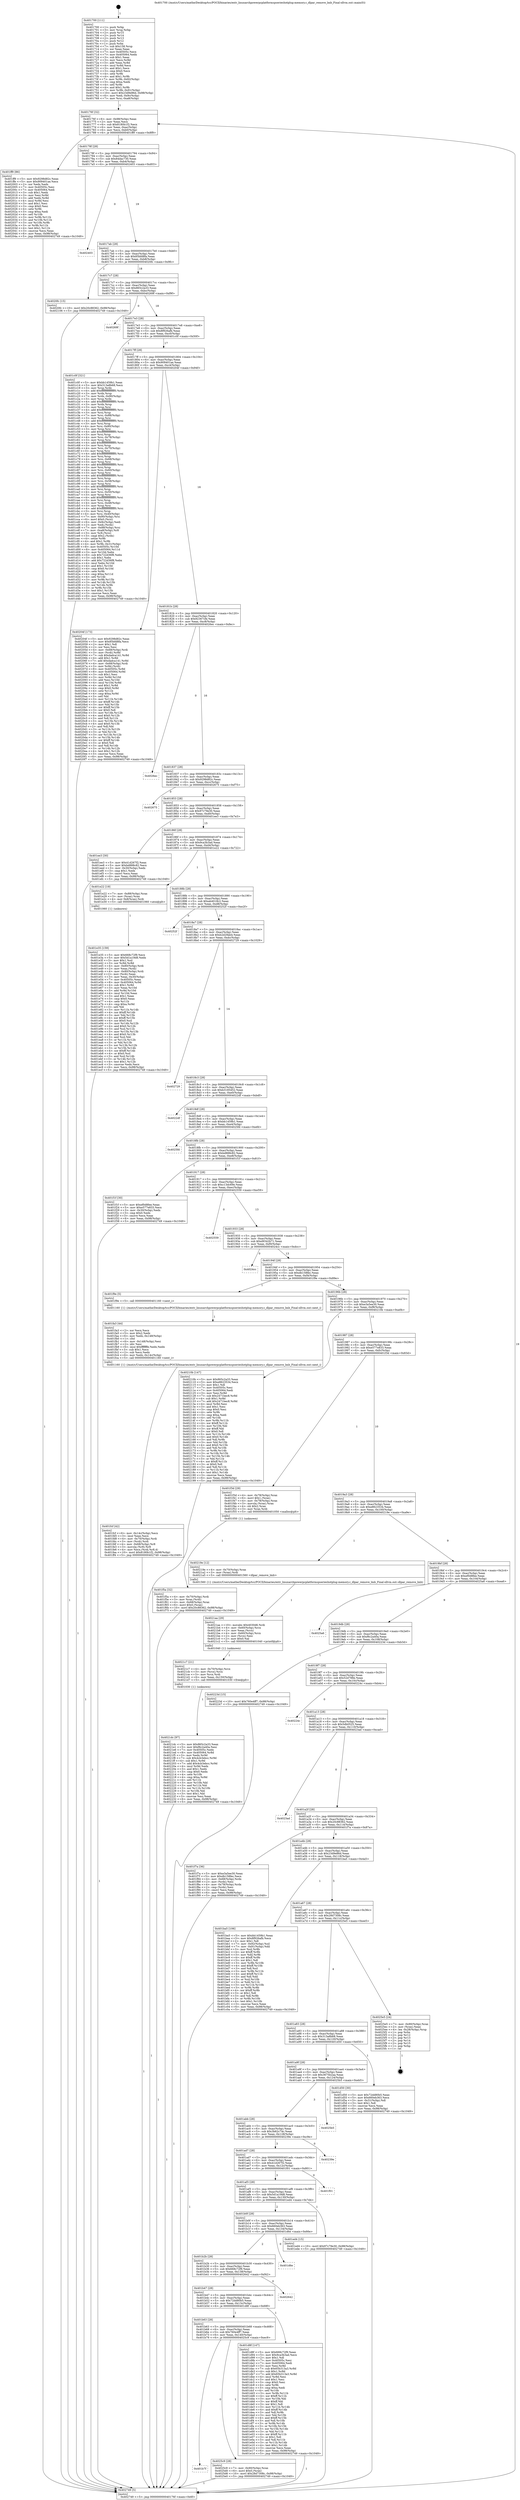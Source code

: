 digraph "0x401700" {
  label = "0x401700 (/mnt/c/Users/mathe/Desktop/tcc/POCII/binaries/extr_linuxarchpowerpcplatformspserieshotplug-memory.c_dlpar_remove_lmb_Final-ollvm.out::main(0))"
  labelloc = "t"
  node[shape=record]

  Entry [label="",width=0.3,height=0.3,shape=circle,fillcolor=black,style=filled]
  "0x40176f" [label="{
     0x40176f [32]\l
     | [instrs]\l
     &nbsp;&nbsp;0x40176f \<+6\>: mov -0x98(%rbp),%eax\l
     &nbsp;&nbsp;0x401775 \<+2\>: mov %eax,%ecx\l
     &nbsp;&nbsp;0x401777 \<+6\>: sub $0x8180b1f2,%ecx\l
     &nbsp;&nbsp;0x40177d \<+6\>: mov %eax,-0xac(%rbp)\l
     &nbsp;&nbsp;0x401783 \<+6\>: mov %ecx,-0xb0(%rbp)\l
     &nbsp;&nbsp;0x401789 \<+6\>: je 0000000000401ff9 \<main+0x8f9\>\l
  }"]
  "0x401ff9" [label="{
     0x401ff9 [86]\l
     | [instrs]\l
     &nbsp;&nbsp;0x401ff9 \<+5\>: mov $0x9298d82c,%eax\l
     &nbsp;&nbsp;0x401ffe \<+5\>: mov $0x909401ae,%ecx\l
     &nbsp;&nbsp;0x402003 \<+2\>: xor %edx,%edx\l
     &nbsp;&nbsp;0x402005 \<+7\>: mov 0x40505c,%esi\l
     &nbsp;&nbsp;0x40200c \<+7\>: mov 0x405064,%edi\l
     &nbsp;&nbsp;0x402013 \<+3\>: sub $0x1,%edx\l
     &nbsp;&nbsp;0x402016 \<+3\>: mov %esi,%r8d\l
     &nbsp;&nbsp;0x402019 \<+3\>: add %edx,%r8d\l
     &nbsp;&nbsp;0x40201c \<+4\>: imul %r8d,%esi\l
     &nbsp;&nbsp;0x402020 \<+3\>: and $0x1,%esi\l
     &nbsp;&nbsp;0x402023 \<+3\>: cmp $0x0,%esi\l
     &nbsp;&nbsp;0x402026 \<+4\>: sete %r9b\l
     &nbsp;&nbsp;0x40202a \<+3\>: cmp $0xa,%edi\l
     &nbsp;&nbsp;0x40202d \<+4\>: setl %r10b\l
     &nbsp;&nbsp;0x402031 \<+3\>: mov %r9b,%r11b\l
     &nbsp;&nbsp;0x402034 \<+3\>: and %r10b,%r11b\l
     &nbsp;&nbsp;0x402037 \<+3\>: xor %r10b,%r9b\l
     &nbsp;&nbsp;0x40203a \<+3\>: or %r9b,%r11b\l
     &nbsp;&nbsp;0x40203d \<+4\>: test $0x1,%r11b\l
     &nbsp;&nbsp;0x402041 \<+3\>: cmovne %ecx,%eax\l
     &nbsp;&nbsp;0x402044 \<+6\>: mov %eax,-0x98(%rbp)\l
     &nbsp;&nbsp;0x40204a \<+5\>: jmp 0000000000402749 \<main+0x1049\>\l
  }"]
  "0x40178f" [label="{
     0x40178f [28]\l
     | [instrs]\l
     &nbsp;&nbsp;0x40178f \<+5\>: jmp 0000000000401794 \<main+0x94\>\l
     &nbsp;&nbsp;0x401794 \<+6\>: mov -0xac(%rbp),%eax\l
     &nbsp;&nbsp;0x40179a \<+5\>: sub $0x84dac730,%eax\l
     &nbsp;&nbsp;0x40179f \<+6\>: mov %eax,-0xb4(%rbp)\l
     &nbsp;&nbsp;0x4017a5 \<+6\>: je 0000000000402403 \<main+0xd03\>\l
  }"]
  Exit [label="",width=0.3,height=0.3,shape=circle,fillcolor=black,style=filled,peripheries=2]
  "0x402403" [label="{
     0x402403\l
  }", style=dashed]
  "0x4017ab" [label="{
     0x4017ab [28]\l
     | [instrs]\l
     &nbsp;&nbsp;0x4017ab \<+5\>: jmp 00000000004017b0 \<main+0xb0\>\l
     &nbsp;&nbsp;0x4017b0 \<+6\>: mov -0xac(%rbp),%eax\l
     &nbsp;&nbsp;0x4017b6 \<+5\>: sub $0x85bfd8fa,%eax\l
     &nbsp;&nbsp;0x4017bb \<+6\>: mov %eax,-0xb8(%rbp)\l
     &nbsp;&nbsp;0x4017c1 \<+6\>: je 00000000004020fc \<main+0x9fc\>\l
  }"]
  "0x401b7f" [label="{
     0x401b7f\l
  }", style=dashed]
  "0x4020fc" [label="{
     0x4020fc [15]\l
     | [instrs]\l
     &nbsp;&nbsp;0x4020fc \<+10\>: movl $0x20c88362,-0x98(%rbp)\l
     &nbsp;&nbsp;0x402106 \<+5\>: jmp 0000000000402749 \<main+0x1049\>\l
  }"]
  "0x4017c7" [label="{
     0x4017c7 [28]\l
     | [instrs]\l
     &nbsp;&nbsp;0x4017c7 \<+5\>: jmp 00000000004017cc \<main+0xcc\>\l
     &nbsp;&nbsp;0x4017cc \<+6\>: mov -0xac(%rbp),%eax\l
     &nbsp;&nbsp;0x4017d2 \<+5\>: sub $0x865c2a33,%eax\l
     &nbsp;&nbsp;0x4017d7 \<+6\>: mov %eax,-0xbc(%rbp)\l
     &nbsp;&nbsp;0x4017dd \<+6\>: je 000000000040269f \<main+0xf9f\>\l
  }"]
  "0x4025c9" [label="{
     0x4025c9 [28]\l
     | [instrs]\l
     &nbsp;&nbsp;0x4025c9 \<+7\>: mov -0x90(%rbp),%rax\l
     &nbsp;&nbsp;0x4025d0 \<+6\>: movl $0x0,(%rax)\l
     &nbsp;&nbsp;0x4025d6 \<+10\>: movl $0x28d7308c,-0x98(%rbp)\l
     &nbsp;&nbsp;0x4025e0 \<+5\>: jmp 0000000000402749 \<main+0x1049\>\l
  }"]
  "0x40269f" [label="{
     0x40269f\l
  }", style=dashed]
  "0x4017e3" [label="{
     0x4017e3 [28]\l
     | [instrs]\l
     &nbsp;&nbsp;0x4017e3 \<+5\>: jmp 00000000004017e8 \<main+0xe8\>\l
     &nbsp;&nbsp;0x4017e8 \<+6\>: mov -0xac(%rbp),%eax\l
     &nbsp;&nbsp;0x4017ee \<+5\>: sub $0x8f926afb,%eax\l
     &nbsp;&nbsp;0x4017f3 \<+6\>: mov %eax,-0xc0(%rbp)\l
     &nbsp;&nbsp;0x4017f9 \<+6\>: je 0000000000401c0f \<main+0x50f\>\l
  }"]
  "0x4021dc" [label="{
     0x4021dc [97]\l
     | [instrs]\l
     &nbsp;&nbsp;0x4021dc \<+5\>: mov $0x865c2a33,%eax\l
     &nbsp;&nbsp;0x4021e1 \<+5\>: mov $0xf6c2a40a,%esi\l
     &nbsp;&nbsp;0x4021e6 \<+7\>: mov 0x40505c,%edx\l
     &nbsp;&nbsp;0x4021ed \<+8\>: mov 0x405064,%r8d\l
     &nbsp;&nbsp;0x4021f5 \<+3\>: mov %edx,%r9d\l
     &nbsp;&nbsp;0x4021f8 \<+7\>: sub $0x4cb3ebcc,%r9d\l
     &nbsp;&nbsp;0x4021ff \<+4\>: sub $0x1,%r9d\l
     &nbsp;&nbsp;0x402203 \<+7\>: add $0x4cb3ebcc,%r9d\l
     &nbsp;&nbsp;0x40220a \<+4\>: imul %r9d,%edx\l
     &nbsp;&nbsp;0x40220e \<+3\>: and $0x1,%edx\l
     &nbsp;&nbsp;0x402211 \<+3\>: cmp $0x0,%edx\l
     &nbsp;&nbsp;0x402214 \<+4\>: sete %r10b\l
     &nbsp;&nbsp;0x402218 \<+4\>: cmp $0xa,%r8d\l
     &nbsp;&nbsp;0x40221c \<+4\>: setl %r11b\l
     &nbsp;&nbsp;0x402220 \<+3\>: mov %r10b,%bl\l
     &nbsp;&nbsp;0x402223 \<+3\>: and %r11b,%bl\l
     &nbsp;&nbsp;0x402226 \<+3\>: xor %r11b,%r10b\l
     &nbsp;&nbsp;0x402229 \<+3\>: or %r10b,%bl\l
     &nbsp;&nbsp;0x40222c \<+3\>: test $0x1,%bl\l
     &nbsp;&nbsp;0x40222f \<+3\>: cmovne %esi,%eax\l
     &nbsp;&nbsp;0x402232 \<+6\>: mov %eax,-0x98(%rbp)\l
     &nbsp;&nbsp;0x402238 \<+5\>: jmp 0000000000402749 \<main+0x1049\>\l
  }"]
  "0x401c0f" [label="{
     0x401c0f [321]\l
     | [instrs]\l
     &nbsp;&nbsp;0x401c0f \<+5\>: mov $0xbb1459b1,%eax\l
     &nbsp;&nbsp;0x401c14 \<+5\>: mov $0x313a8b68,%ecx\l
     &nbsp;&nbsp;0x401c19 \<+3\>: mov %rsp,%rdx\l
     &nbsp;&nbsp;0x401c1c \<+4\>: add $0xfffffffffffffff0,%rdx\l
     &nbsp;&nbsp;0x401c20 \<+3\>: mov %rdx,%rsp\l
     &nbsp;&nbsp;0x401c23 \<+7\>: mov %rdx,-0x90(%rbp)\l
     &nbsp;&nbsp;0x401c2a \<+3\>: mov %rsp,%rdx\l
     &nbsp;&nbsp;0x401c2d \<+4\>: add $0xfffffffffffffff0,%rdx\l
     &nbsp;&nbsp;0x401c31 \<+3\>: mov %rdx,%rsp\l
     &nbsp;&nbsp;0x401c34 \<+3\>: mov %rsp,%rsi\l
     &nbsp;&nbsp;0x401c37 \<+4\>: add $0xfffffffffffffff0,%rsi\l
     &nbsp;&nbsp;0x401c3b \<+3\>: mov %rsi,%rsp\l
     &nbsp;&nbsp;0x401c3e \<+7\>: mov %rsi,-0x88(%rbp)\l
     &nbsp;&nbsp;0x401c45 \<+3\>: mov %rsp,%rsi\l
     &nbsp;&nbsp;0x401c48 \<+4\>: add $0xfffffffffffffff0,%rsi\l
     &nbsp;&nbsp;0x401c4c \<+3\>: mov %rsi,%rsp\l
     &nbsp;&nbsp;0x401c4f \<+4\>: mov %rsi,-0x80(%rbp)\l
     &nbsp;&nbsp;0x401c53 \<+3\>: mov %rsp,%rsi\l
     &nbsp;&nbsp;0x401c56 \<+4\>: add $0xfffffffffffffff0,%rsi\l
     &nbsp;&nbsp;0x401c5a \<+3\>: mov %rsi,%rsp\l
     &nbsp;&nbsp;0x401c5d \<+4\>: mov %rsi,-0x78(%rbp)\l
     &nbsp;&nbsp;0x401c61 \<+3\>: mov %rsp,%rsi\l
     &nbsp;&nbsp;0x401c64 \<+4\>: add $0xfffffffffffffff0,%rsi\l
     &nbsp;&nbsp;0x401c68 \<+3\>: mov %rsi,%rsp\l
     &nbsp;&nbsp;0x401c6b \<+4\>: mov %rsi,-0x70(%rbp)\l
     &nbsp;&nbsp;0x401c6f \<+3\>: mov %rsp,%rsi\l
     &nbsp;&nbsp;0x401c72 \<+4\>: add $0xfffffffffffffff0,%rsi\l
     &nbsp;&nbsp;0x401c76 \<+3\>: mov %rsi,%rsp\l
     &nbsp;&nbsp;0x401c79 \<+4\>: mov %rsi,-0x68(%rbp)\l
     &nbsp;&nbsp;0x401c7d \<+3\>: mov %rsp,%rsi\l
     &nbsp;&nbsp;0x401c80 \<+4\>: add $0xfffffffffffffff0,%rsi\l
     &nbsp;&nbsp;0x401c84 \<+3\>: mov %rsi,%rsp\l
     &nbsp;&nbsp;0x401c87 \<+4\>: mov %rsi,-0x60(%rbp)\l
     &nbsp;&nbsp;0x401c8b \<+3\>: mov %rsp,%rsi\l
     &nbsp;&nbsp;0x401c8e \<+4\>: add $0xfffffffffffffff0,%rsi\l
     &nbsp;&nbsp;0x401c92 \<+3\>: mov %rsi,%rsp\l
     &nbsp;&nbsp;0x401c95 \<+4\>: mov %rsi,-0x58(%rbp)\l
     &nbsp;&nbsp;0x401c99 \<+3\>: mov %rsp,%rsi\l
     &nbsp;&nbsp;0x401c9c \<+4\>: add $0xfffffffffffffff0,%rsi\l
     &nbsp;&nbsp;0x401ca0 \<+3\>: mov %rsi,%rsp\l
     &nbsp;&nbsp;0x401ca3 \<+4\>: mov %rsi,-0x50(%rbp)\l
     &nbsp;&nbsp;0x401ca7 \<+3\>: mov %rsp,%rsi\l
     &nbsp;&nbsp;0x401caa \<+4\>: add $0xfffffffffffffff0,%rsi\l
     &nbsp;&nbsp;0x401cae \<+3\>: mov %rsi,%rsp\l
     &nbsp;&nbsp;0x401cb1 \<+4\>: mov %rsi,-0x48(%rbp)\l
     &nbsp;&nbsp;0x401cb5 \<+3\>: mov %rsp,%rsi\l
     &nbsp;&nbsp;0x401cb8 \<+4\>: add $0xfffffffffffffff0,%rsi\l
     &nbsp;&nbsp;0x401cbc \<+3\>: mov %rsi,%rsp\l
     &nbsp;&nbsp;0x401cbf \<+4\>: mov %rsi,-0x40(%rbp)\l
     &nbsp;&nbsp;0x401cc3 \<+7\>: mov -0x90(%rbp),%rsi\l
     &nbsp;&nbsp;0x401cca \<+6\>: movl $0x0,(%rsi)\l
     &nbsp;&nbsp;0x401cd0 \<+6\>: mov -0x9c(%rbp),%edi\l
     &nbsp;&nbsp;0x401cd6 \<+2\>: mov %edi,(%rdx)\l
     &nbsp;&nbsp;0x401cd8 \<+7\>: mov -0x88(%rbp),%rsi\l
     &nbsp;&nbsp;0x401cdf \<+7\>: mov -0xa8(%rbp),%r8\l
     &nbsp;&nbsp;0x401ce6 \<+3\>: mov %r8,(%rsi)\l
     &nbsp;&nbsp;0x401ce9 \<+3\>: cmpl $0x2,(%rdx)\l
     &nbsp;&nbsp;0x401cec \<+4\>: setne %r9b\l
     &nbsp;&nbsp;0x401cf0 \<+4\>: and $0x1,%r9b\l
     &nbsp;&nbsp;0x401cf4 \<+4\>: mov %r9b,-0x31(%rbp)\l
     &nbsp;&nbsp;0x401cf8 \<+8\>: mov 0x40505c,%r10d\l
     &nbsp;&nbsp;0x401d00 \<+8\>: mov 0x405064,%r11d\l
     &nbsp;&nbsp;0x401d08 \<+3\>: mov %r10d,%ebx\l
     &nbsp;&nbsp;0x401d0b \<+6\>: sub $0x722d36f8,%ebx\l
     &nbsp;&nbsp;0x401d11 \<+3\>: sub $0x1,%ebx\l
     &nbsp;&nbsp;0x401d14 \<+6\>: add $0x722d36f8,%ebx\l
     &nbsp;&nbsp;0x401d1a \<+4\>: imul %ebx,%r10d\l
     &nbsp;&nbsp;0x401d1e \<+4\>: and $0x1,%r10d\l
     &nbsp;&nbsp;0x401d22 \<+4\>: cmp $0x0,%r10d\l
     &nbsp;&nbsp;0x401d26 \<+4\>: sete %r9b\l
     &nbsp;&nbsp;0x401d2a \<+4\>: cmp $0xa,%r11d\l
     &nbsp;&nbsp;0x401d2e \<+4\>: setl %r14b\l
     &nbsp;&nbsp;0x401d32 \<+3\>: mov %r9b,%r15b\l
     &nbsp;&nbsp;0x401d35 \<+3\>: and %r14b,%r15b\l
     &nbsp;&nbsp;0x401d38 \<+3\>: xor %r14b,%r9b\l
     &nbsp;&nbsp;0x401d3b \<+3\>: or %r9b,%r15b\l
     &nbsp;&nbsp;0x401d3e \<+4\>: test $0x1,%r15b\l
     &nbsp;&nbsp;0x401d42 \<+3\>: cmovne %ecx,%eax\l
     &nbsp;&nbsp;0x401d45 \<+6\>: mov %eax,-0x98(%rbp)\l
     &nbsp;&nbsp;0x401d4b \<+5\>: jmp 0000000000402749 \<main+0x1049\>\l
  }"]
  "0x4017ff" [label="{
     0x4017ff [28]\l
     | [instrs]\l
     &nbsp;&nbsp;0x4017ff \<+5\>: jmp 0000000000401804 \<main+0x104\>\l
     &nbsp;&nbsp;0x401804 \<+6\>: mov -0xac(%rbp),%eax\l
     &nbsp;&nbsp;0x40180a \<+5\>: sub $0x909401ae,%eax\l
     &nbsp;&nbsp;0x40180f \<+6\>: mov %eax,-0xc4(%rbp)\l
     &nbsp;&nbsp;0x401815 \<+6\>: je 000000000040204f \<main+0x94f\>\l
  }"]
  "0x4021c7" [label="{
     0x4021c7 [21]\l
     | [instrs]\l
     &nbsp;&nbsp;0x4021c7 \<+4\>: mov -0x70(%rbp),%rcx\l
     &nbsp;&nbsp;0x4021cb \<+3\>: mov (%rcx),%rcx\l
     &nbsp;&nbsp;0x4021ce \<+3\>: mov %rcx,%rdi\l
     &nbsp;&nbsp;0x4021d1 \<+6\>: mov %eax,-0x150(%rbp)\l
     &nbsp;&nbsp;0x4021d7 \<+5\>: call 0000000000401030 \<free@plt\>\l
     | [calls]\l
     &nbsp;&nbsp;0x401030 \{1\} (unknown)\l
  }"]
  "0x40204f" [label="{
     0x40204f [173]\l
     | [instrs]\l
     &nbsp;&nbsp;0x40204f \<+5\>: mov $0x9298d82c,%eax\l
     &nbsp;&nbsp;0x402054 \<+5\>: mov $0x85bfd8fa,%ecx\l
     &nbsp;&nbsp;0x402059 \<+2\>: mov $0x1,%dl\l
     &nbsp;&nbsp;0x40205b \<+2\>: xor %esi,%esi\l
     &nbsp;&nbsp;0x40205d \<+4\>: mov -0x68(%rbp),%rdi\l
     &nbsp;&nbsp;0x402061 \<+3\>: mov (%rdi),%r8d\l
     &nbsp;&nbsp;0x402064 \<+7\>: sub $0xdadca141,%r8d\l
     &nbsp;&nbsp;0x40206b \<+4\>: add $0x1,%r8d\l
     &nbsp;&nbsp;0x40206f \<+7\>: add $0xdadca141,%r8d\l
     &nbsp;&nbsp;0x402076 \<+4\>: mov -0x68(%rbp),%rdi\l
     &nbsp;&nbsp;0x40207a \<+3\>: mov %r8d,(%rdi)\l
     &nbsp;&nbsp;0x40207d \<+8\>: mov 0x40505c,%r8d\l
     &nbsp;&nbsp;0x402085 \<+8\>: mov 0x405064,%r9d\l
     &nbsp;&nbsp;0x40208d \<+3\>: sub $0x1,%esi\l
     &nbsp;&nbsp;0x402090 \<+3\>: mov %r8d,%r10d\l
     &nbsp;&nbsp;0x402093 \<+3\>: add %esi,%r10d\l
     &nbsp;&nbsp;0x402096 \<+4\>: imul %r10d,%r8d\l
     &nbsp;&nbsp;0x40209a \<+4\>: and $0x1,%r8d\l
     &nbsp;&nbsp;0x40209e \<+4\>: cmp $0x0,%r8d\l
     &nbsp;&nbsp;0x4020a2 \<+4\>: sete %r11b\l
     &nbsp;&nbsp;0x4020a6 \<+4\>: cmp $0xa,%r9d\l
     &nbsp;&nbsp;0x4020aa \<+3\>: setl %bl\l
     &nbsp;&nbsp;0x4020ad \<+3\>: mov %r11b,%r14b\l
     &nbsp;&nbsp;0x4020b0 \<+4\>: xor $0xff,%r14b\l
     &nbsp;&nbsp;0x4020b4 \<+3\>: mov %bl,%r15b\l
     &nbsp;&nbsp;0x4020b7 \<+4\>: xor $0xff,%r15b\l
     &nbsp;&nbsp;0x4020bb \<+3\>: xor $0x0,%dl\l
     &nbsp;&nbsp;0x4020be \<+3\>: mov %r14b,%r12b\l
     &nbsp;&nbsp;0x4020c1 \<+4\>: and $0x0,%r12b\l
     &nbsp;&nbsp;0x4020c5 \<+3\>: and %dl,%r11b\l
     &nbsp;&nbsp;0x4020c8 \<+3\>: mov %r15b,%r13b\l
     &nbsp;&nbsp;0x4020cb \<+4\>: and $0x0,%r13b\l
     &nbsp;&nbsp;0x4020cf \<+2\>: and %dl,%bl\l
     &nbsp;&nbsp;0x4020d1 \<+3\>: or %r11b,%r12b\l
     &nbsp;&nbsp;0x4020d4 \<+3\>: or %bl,%r13b\l
     &nbsp;&nbsp;0x4020d7 \<+3\>: xor %r13b,%r12b\l
     &nbsp;&nbsp;0x4020da \<+3\>: or %r15b,%r14b\l
     &nbsp;&nbsp;0x4020dd \<+4\>: xor $0xff,%r14b\l
     &nbsp;&nbsp;0x4020e1 \<+3\>: or $0x0,%dl\l
     &nbsp;&nbsp;0x4020e4 \<+3\>: and %dl,%r14b\l
     &nbsp;&nbsp;0x4020e7 \<+3\>: or %r14b,%r12b\l
     &nbsp;&nbsp;0x4020ea \<+4\>: test $0x1,%r12b\l
     &nbsp;&nbsp;0x4020ee \<+3\>: cmovne %ecx,%eax\l
     &nbsp;&nbsp;0x4020f1 \<+6\>: mov %eax,-0x98(%rbp)\l
     &nbsp;&nbsp;0x4020f7 \<+5\>: jmp 0000000000402749 \<main+0x1049\>\l
  }"]
  "0x40181b" [label="{
     0x40181b [28]\l
     | [instrs]\l
     &nbsp;&nbsp;0x40181b \<+5\>: jmp 0000000000401820 \<main+0x120\>\l
     &nbsp;&nbsp;0x401820 \<+6\>: mov -0xac(%rbp),%eax\l
     &nbsp;&nbsp;0x401826 \<+5\>: sub $0x92367cfe,%eax\l
     &nbsp;&nbsp;0x40182b \<+6\>: mov %eax,-0xc8(%rbp)\l
     &nbsp;&nbsp;0x401831 \<+6\>: je 00000000004026ec \<main+0xfec\>\l
  }"]
  "0x4021aa" [label="{
     0x4021aa [29]\l
     | [instrs]\l
     &nbsp;&nbsp;0x4021aa \<+10\>: movabs $0x4030d6,%rdi\l
     &nbsp;&nbsp;0x4021b4 \<+4\>: mov -0x60(%rbp),%rcx\l
     &nbsp;&nbsp;0x4021b8 \<+2\>: mov %eax,(%rcx)\l
     &nbsp;&nbsp;0x4021ba \<+4\>: mov -0x60(%rbp),%rcx\l
     &nbsp;&nbsp;0x4021be \<+2\>: mov (%rcx),%esi\l
     &nbsp;&nbsp;0x4021c0 \<+2\>: mov $0x0,%al\l
     &nbsp;&nbsp;0x4021c2 \<+5\>: call 0000000000401040 \<printf@plt\>\l
     | [calls]\l
     &nbsp;&nbsp;0x401040 \{1\} (unknown)\l
  }"]
  "0x4026ec" [label="{
     0x4026ec\l
  }", style=dashed]
  "0x401837" [label="{
     0x401837 [28]\l
     | [instrs]\l
     &nbsp;&nbsp;0x401837 \<+5\>: jmp 000000000040183c \<main+0x13c\>\l
     &nbsp;&nbsp;0x40183c \<+6\>: mov -0xac(%rbp),%eax\l
     &nbsp;&nbsp;0x401842 \<+5\>: sub $0x9298d82c,%eax\l
     &nbsp;&nbsp;0x401847 \<+6\>: mov %eax,-0xcc(%rbp)\l
     &nbsp;&nbsp;0x40184d \<+6\>: je 0000000000402675 \<main+0xf75\>\l
  }"]
  "0x401fcf" [label="{
     0x401fcf [42]\l
     | [instrs]\l
     &nbsp;&nbsp;0x401fcf \<+6\>: mov -0x14c(%rbp),%ecx\l
     &nbsp;&nbsp;0x401fd5 \<+3\>: imul %eax,%ecx\l
     &nbsp;&nbsp;0x401fd8 \<+4\>: mov -0x70(%rbp),%rdi\l
     &nbsp;&nbsp;0x401fdc \<+3\>: mov (%rdi),%rdi\l
     &nbsp;&nbsp;0x401fdf \<+4\>: mov -0x68(%rbp),%r8\l
     &nbsp;&nbsp;0x401fe3 \<+3\>: movslq (%r8),%r8\l
     &nbsp;&nbsp;0x401fe6 \<+4\>: mov %ecx,(%rdi,%r8,4)\l
     &nbsp;&nbsp;0x401fea \<+10\>: movl $0x8180b1f2,-0x98(%rbp)\l
     &nbsp;&nbsp;0x401ff4 \<+5\>: jmp 0000000000402749 \<main+0x1049\>\l
  }"]
  "0x402675" [label="{
     0x402675\l
  }", style=dashed]
  "0x401853" [label="{
     0x401853 [28]\l
     | [instrs]\l
     &nbsp;&nbsp;0x401853 \<+5\>: jmp 0000000000401858 \<main+0x158\>\l
     &nbsp;&nbsp;0x401858 \<+6\>: mov -0xac(%rbp),%eax\l
     &nbsp;&nbsp;0x40185e \<+5\>: sub $0x97c79e30,%eax\l
     &nbsp;&nbsp;0x401863 \<+6\>: mov %eax,-0xd0(%rbp)\l
     &nbsp;&nbsp;0x401869 \<+6\>: je 0000000000401ee3 \<main+0x7e3\>\l
  }"]
  "0x401fa3" [label="{
     0x401fa3 [44]\l
     | [instrs]\l
     &nbsp;&nbsp;0x401fa3 \<+2\>: xor %ecx,%ecx\l
     &nbsp;&nbsp;0x401fa5 \<+5\>: mov $0x2,%edx\l
     &nbsp;&nbsp;0x401faa \<+6\>: mov %edx,-0x148(%rbp)\l
     &nbsp;&nbsp;0x401fb0 \<+1\>: cltd\l
     &nbsp;&nbsp;0x401fb1 \<+6\>: mov -0x148(%rbp),%esi\l
     &nbsp;&nbsp;0x401fb7 \<+2\>: idiv %esi\l
     &nbsp;&nbsp;0x401fb9 \<+6\>: imul $0xfffffffe,%edx,%edx\l
     &nbsp;&nbsp;0x401fbf \<+3\>: sub $0x1,%ecx\l
     &nbsp;&nbsp;0x401fc2 \<+2\>: sub %ecx,%edx\l
     &nbsp;&nbsp;0x401fc4 \<+6\>: mov %edx,-0x14c(%rbp)\l
     &nbsp;&nbsp;0x401fca \<+5\>: call 0000000000401160 \<next_i\>\l
     | [calls]\l
     &nbsp;&nbsp;0x401160 \{1\} (/mnt/c/Users/mathe/Desktop/tcc/POCII/binaries/extr_linuxarchpowerpcplatformspserieshotplug-memory.c_dlpar_remove_lmb_Final-ollvm.out::next_i)\l
  }"]
  "0x401ee3" [label="{
     0x401ee3 [30]\l
     | [instrs]\l
     &nbsp;&nbsp;0x401ee3 \<+5\>: mov $0x41d267f2,%eax\l
     &nbsp;&nbsp;0x401ee8 \<+5\>: mov $0xbd888c82,%ecx\l
     &nbsp;&nbsp;0x401eed \<+3\>: mov -0x30(%rbp),%edx\l
     &nbsp;&nbsp;0x401ef0 \<+3\>: cmp $0x1,%edx\l
     &nbsp;&nbsp;0x401ef3 \<+3\>: cmovl %ecx,%eax\l
     &nbsp;&nbsp;0x401ef6 \<+6\>: mov %eax,-0x98(%rbp)\l
     &nbsp;&nbsp;0x401efc \<+5\>: jmp 0000000000402749 \<main+0x1049\>\l
  }"]
  "0x40186f" [label="{
     0x40186f [28]\l
     | [instrs]\l
     &nbsp;&nbsp;0x40186f \<+5\>: jmp 0000000000401874 \<main+0x174\>\l
     &nbsp;&nbsp;0x401874 \<+6\>: mov -0xac(%rbp),%eax\l
     &nbsp;&nbsp;0x40187a \<+5\>: sub $0x9ca3b3ad,%eax\l
     &nbsp;&nbsp;0x40187f \<+6\>: mov %eax,-0xd4(%rbp)\l
     &nbsp;&nbsp;0x401885 \<+6\>: je 0000000000401e22 \<main+0x722\>\l
  }"]
  "0x401f5a" [label="{
     0x401f5a [32]\l
     | [instrs]\l
     &nbsp;&nbsp;0x401f5a \<+4\>: mov -0x70(%rbp),%rdi\l
     &nbsp;&nbsp;0x401f5e \<+3\>: mov %rax,(%rdi)\l
     &nbsp;&nbsp;0x401f61 \<+4\>: mov -0x68(%rbp),%rax\l
     &nbsp;&nbsp;0x401f65 \<+6\>: movl $0x0,(%rax)\l
     &nbsp;&nbsp;0x401f6b \<+10\>: movl $0x20c88362,-0x98(%rbp)\l
     &nbsp;&nbsp;0x401f75 \<+5\>: jmp 0000000000402749 \<main+0x1049\>\l
  }"]
  "0x401e22" [label="{
     0x401e22 [19]\l
     | [instrs]\l
     &nbsp;&nbsp;0x401e22 \<+7\>: mov -0x88(%rbp),%rax\l
     &nbsp;&nbsp;0x401e29 \<+3\>: mov (%rax),%rax\l
     &nbsp;&nbsp;0x401e2c \<+4\>: mov 0x8(%rax),%rdi\l
     &nbsp;&nbsp;0x401e30 \<+5\>: call 0000000000401060 \<atoi@plt\>\l
     | [calls]\l
     &nbsp;&nbsp;0x401060 \{1\} (unknown)\l
  }"]
  "0x40188b" [label="{
     0x40188b [28]\l
     | [instrs]\l
     &nbsp;&nbsp;0x40188b \<+5\>: jmp 0000000000401890 \<main+0x190\>\l
     &nbsp;&nbsp;0x401890 \<+6\>: mov -0xac(%rbp),%eax\l
     &nbsp;&nbsp;0x401896 \<+5\>: sub $0xab4018c2,%eax\l
     &nbsp;&nbsp;0x40189b \<+6\>: mov %eax,-0xd8(%rbp)\l
     &nbsp;&nbsp;0x4018a1 \<+6\>: je 000000000040252f \<main+0xe2f\>\l
  }"]
  "0x401e35" [label="{
     0x401e35 [159]\l
     | [instrs]\l
     &nbsp;&nbsp;0x401e35 \<+5\>: mov $0x668c72f9,%ecx\l
     &nbsp;&nbsp;0x401e3a \<+5\>: mov $0x5d1a19d8,%edx\l
     &nbsp;&nbsp;0x401e3f \<+3\>: mov $0x1,%sil\l
     &nbsp;&nbsp;0x401e42 \<+3\>: xor %r8d,%r8d\l
     &nbsp;&nbsp;0x401e45 \<+4\>: mov -0x80(%rbp),%rdi\l
     &nbsp;&nbsp;0x401e49 \<+2\>: mov %eax,(%rdi)\l
     &nbsp;&nbsp;0x401e4b \<+4\>: mov -0x80(%rbp),%rdi\l
     &nbsp;&nbsp;0x401e4f \<+2\>: mov (%rdi),%eax\l
     &nbsp;&nbsp;0x401e51 \<+3\>: mov %eax,-0x30(%rbp)\l
     &nbsp;&nbsp;0x401e54 \<+7\>: mov 0x40505c,%eax\l
     &nbsp;&nbsp;0x401e5b \<+8\>: mov 0x405064,%r9d\l
     &nbsp;&nbsp;0x401e63 \<+4\>: sub $0x1,%r8d\l
     &nbsp;&nbsp;0x401e67 \<+3\>: mov %eax,%r10d\l
     &nbsp;&nbsp;0x401e6a \<+3\>: add %r8d,%r10d\l
     &nbsp;&nbsp;0x401e6d \<+4\>: imul %r10d,%eax\l
     &nbsp;&nbsp;0x401e71 \<+3\>: and $0x1,%eax\l
     &nbsp;&nbsp;0x401e74 \<+3\>: cmp $0x0,%eax\l
     &nbsp;&nbsp;0x401e77 \<+4\>: sete %r11b\l
     &nbsp;&nbsp;0x401e7b \<+4\>: cmp $0xa,%r9d\l
     &nbsp;&nbsp;0x401e7f \<+3\>: setl %bl\l
     &nbsp;&nbsp;0x401e82 \<+3\>: mov %r11b,%r14b\l
     &nbsp;&nbsp;0x401e85 \<+4\>: xor $0xff,%r14b\l
     &nbsp;&nbsp;0x401e89 \<+3\>: mov %bl,%r15b\l
     &nbsp;&nbsp;0x401e8c \<+4\>: xor $0xff,%r15b\l
     &nbsp;&nbsp;0x401e90 \<+4\>: xor $0x0,%sil\l
     &nbsp;&nbsp;0x401e94 \<+3\>: mov %r14b,%r12b\l
     &nbsp;&nbsp;0x401e97 \<+4\>: and $0x0,%r12b\l
     &nbsp;&nbsp;0x401e9b \<+3\>: and %sil,%r11b\l
     &nbsp;&nbsp;0x401e9e \<+3\>: mov %r15b,%r13b\l
     &nbsp;&nbsp;0x401ea1 \<+4\>: and $0x0,%r13b\l
     &nbsp;&nbsp;0x401ea5 \<+3\>: and %sil,%bl\l
     &nbsp;&nbsp;0x401ea8 \<+3\>: or %r11b,%r12b\l
     &nbsp;&nbsp;0x401eab \<+3\>: or %bl,%r13b\l
     &nbsp;&nbsp;0x401eae \<+3\>: xor %r13b,%r12b\l
     &nbsp;&nbsp;0x401eb1 \<+3\>: or %r15b,%r14b\l
     &nbsp;&nbsp;0x401eb4 \<+4\>: xor $0xff,%r14b\l
     &nbsp;&nbsp;0x401eb8 \<+4\>: or $0x0,%sil\l
     &nbsp;&nbsp;0x401ebc \<+3\>: and %sil,%r14b\l
     &nbsp;&nbsp;0x401ebf \<+3\>: or %r14b,%r12b\l
     &nbsp;&nbsp;0x401ec2 \<+4\>: test $0x1,%r12b\l
     &nbsp;&nbsp;0x401ec6 \<+3\>: cmovne %edx,%ecx\l
     &nbsp;&nbsp;0x401ec9 \<+6\>: mov %ecx,-0x98(%rbp)\l
     &nbsp;&nbsp;0x401ecf \<+5\>: jmp 0000000000402749 \<main+0x1049\>\l
  }"]
  "0x40252f" [label="{
     0x40252f\l
  }", style=dashed]
  "0x4018a7" [label="{
     0x4018a7 [28]\l
     | [instrs]\l
     &nbsp;&nbsp;0x4018a7 \<+5\>: jmp 00000000004018ac \<main+0x1ac\>\l
     &nbsp;&nbsp;0x4018ac \<+6\>: mov -0xac(%rbp),%eax\l
     &nbsp;&nbsp;0x4018b2 \<+5\>: sub $0xb2d29ab4,%eax\l
     &nbsp;&nbsp;0x4018b7 \<+6\>: mov %eax,-0xdc(%rbp)\l
     &nbsp;&nbsp;0x4018bd \<+6\>: je 0000000000402729 \<main+0x1029\>\l
  }"]
  "0x401b63" [label="{
     0x401b63 [28]\l
     | [instrs]\l
     &nbsp;&nbsp;0x401b63 \<+5\>: jmp 0000000000401b68 \<main+0x468\>\l
     &nbsp;&nbsp;0x401b68 \<+6\>: mov -0xac(%rbp),%eax\l
     &nbsp;&nbsp;0x401b6e \<+5\>: sub $0x760e4ff7,%eax\l
     &nbsp;&nbsp;0x401b73 \<+6\>: mov %eax,-0x140(%rbp)\l
     &nbsp;&nbsp;0x401b79 \<+6\>: je 00000000004025c9 \<main+0xec9\>\l
  }"]
  "0x402729" [label="{
     0x402729\l
  }", style=dashed]
  "0x4018c3" [label="{
     0x4018c3 [28]\l
     | [instrs]\l
     &nbsp;&nbsp;0x4018c3 \<+5\>: jmp 00000000004018c8 \<main+0x1c8\>\l
     &nbsp;&nbsp;0x4018c8 \<+6\>: mov -0xac(%rbp),%eax\l
     &nbsp;&nbsp;0x4018ce \<+5\>: sub $0xb3185452,%eax\l
     &nbsp;&nbsp;0x4018d3 \<+6\>: mov %eax,-0xe0(%rbp)\l
     &nbsp;&nbsp;0x4018d9 \<+6\>: je 00000000004022df \<main+0xbdf\>\l
  }"]
  "0x401d8f" [label="{
     0x401d8f [147]\l
     | [instrs]\l
     &nbsp;&nbsp;0x401d8f \<+5\>: mov $0x668c72f9,%eax\l
     &nbsp;&nbsp;0x401d94 \<+5\>: mov $0x9ca3b3ad,%ecx\l
     &nbsp;&nbsp;0x401d99 \<+2\>: mov $0x1,%dl\l
     &nbsp;&nbsp;0x401d9b \<+7\>: mov 0x40505c,%esi\l
     &nbsp;&nbsp;0x401da2 \<+7\>: mov 0x405064,%edi\l
     &nbsp;&nbsp;0x401da9 \<+3\>: mov %esi,%r8d\l
     &nbsp;&nbsp;0x401dac \<+7\>: sub $0x65b313a3,%r8d\l
     &nbsp;&nbsp;0x401db3 \<+4\>: sub $0x1,%r8d\l
     &nbsp;&nbsp;0x401db7 \<+7\>: add $0x65b313a3,%r8d\l
     &nbsp;&nbsp;0x401dbe \<+4\>: imul %r8d,%esi\l
     &nbsp;&nbsp;0x401dc2 \<+3\>: and $0x1,%esi\l
     &nbsp;&nbsp;0x401dc5 \<+3\>: cmp $0x0,%esi\l
     &nbsp;&nbsp;0x401dc8 \<+4\>: sete %r9b\l
     &nbsp;&nbsp;0x401dcc \<+3\>: cmp $0xa,%edi\l
     &nbsp;&nbsp;0x401dcf \<+4\>: setl %r10b\l
     &nbsp;&nbsp;0x401dd3 \<+3\>: mov %r9b,%r11b\l
     &nbsp;&nbsp;0x401dd6 \<+4\>: xor $0xff,%r11b\l
     &nbsp;&nbsp;0x401dda \<+3\>: mov %r10b,%bl\l
     &nbsp;&nbsp;0x401ddd \<+3\>: xor $0xff,%bl\l
     &nbsp;&nbsp;0x401de0 \<+3\>: xor $0x1,%dl\l
     &nbsp;&nbsp;0x401de3 \<+3\>: mov %r11b,%r14b\l
     &nbsp;&nbsp;0x401de6 \<+4\>: and $0xff,%r14b\l
     &nbsp;&nbsp;0x401dea \<+3\>: and %dl,%r9b\l
     &nbsp;&nbsp;0x401ded \<+3\>: mov %bl,%r15b\l
     &nbsp;&nbsp;0x401df0 \<+4\>: and $0xff,%r15b\l
     &nbsp;&nbsp;0x401df4 \<+3\>: and %dl,%r10b\l
     &nbsp;&nbsp;0x401df7 \<+3\>: or %r9b,%r14b\l
     &nbsp;&nbsp;0x401dfa \<+3\>: or %r10b,%r15b\l
     &nbsp;&nbsp;0x401dfd \<+3\>: xor %r15b,%r14b\l
     &nbsp;&nbsp;0x401e00 \<+3\>: or %bl,%r11b\l
     &nbsp;&nbsp;0x401e03 \<+4\>: xor $0xff,%r11b\l
     &nbsp;&nbsp;0x401e07 \<+3\>: or $0x1,%dl\l
     &nbsp;&nbsp;0x401e0a \<+3\>: and %dl,%r11b\l
     &nbsp;&nbsp;0x401e0d \<+3\>: or %r11b,%r14b\l
     &nbsp;&nbsp;0x401e10 \<+4\>: test $0x1,%r14b\l
     &nbsp;&nbsp;0x401e14 \<+3\>: cmovne %ecx,%eax\l
     &nbsp;&nbsp;0x401e17 \<+6\>: mov %eax,-0x98(%rbp)\l
     &nbsp;&nbsp;0x401e1d \<+5\>: jmp 0000000000402749 \<main+0x1049\>\l
  }"]
  "0x4022df" [label="{
     0x4022df\l
  }", style=dashed]
  "0x4018df" [label="{
     0x4018df [28]\l
     | [instrs]\l
     &nbsp;&nbsp;0x4018df \<+5\>: jmp 00000000004018e4 \<main+0x1e4\>\l
     &nbsp;&nbsp;0x4018e4 \<+6\>: mov -0xac(%rbp),%eax\l
     &nbsp;&nbsp;0x4018ea \<+5\>: sub $0xbb1459b1,%eax\l
     &nbsp;&nbsp;0x4018ef \<+6\>: mov %eax,-0xe4(%rbp)\l
     &nbsp;&nbsp;0x4018f5 \<+6\>: je 00000000004025fd \<main+0xefd\>\l
  }"]
  "0x401b47" [label="{
     0x401b47 [28]\l
     | [instrs]\l
     &nbsp;&nbsp;0x401b47 \<+5\>: jmp 0000000000401b4c \<main+0x44c\>\l
     &nbsp;&nbsp;0x401b4c \<+6\>: mov -0xac(%rbp),%eax\l
     &nbsp;&nbsp;0x401b52 \<+5\>: sub $0x72dd80b5,%eax\l
     &nbsp;&nbsp;0x401b57 \<+6\>: mov %eax,-0x13c(%rbp)\l
     &nbsp;&nbsp;0x401b5d \<+6\>: je 0000000000401d8f \<main+0x68f\>\l
  }"]
  "0x4025fd" [label="{
     0x4025fd\l
  }", style=dashed]
  "0x4018fb" [label="{
     0x4018fb [28]\l
     | [instrs]\l
     &nbsp;&nbsp;0x4018fb \<+5\>: jmp 0000000000401900 \<main+0x200\>\l
     &nbsp;&nbsp;0x401900 \<+6\>: mov -0xac(%rbp),%eax\l
     &nbsp;&nbsp;0x401906 \<+5\>: sub $0xbd888c82,%eax\l
     &nbsp;&nbsp;0x40190b \<+6\>: mov %eax,-0xe8(%rbp)\l
     &nbsp;&nbsp;0x401911 \<+6\>: je 0000000000401f1f \<main+0x81f\>\l
  }"]
  "0x402642" [label="{
     0x402642\l
  }", style=dashed]
  "0x401f1f" [label="{
     0x401f1f [30]\l
     | [instrs]\l
     &nbsp;&nbsp;0x401f1f \<+5\>: mov $0xef0d8fee,%eax\l
     &nbsp;&nbsp;0x401f24 \<+5\>: mov $0xe577e833,%ecx\l
     &nbsp;&nbsp;0x401f29 \<+3\>: mov -0x30(%rbp),%edx\l
     &nbsp;&nbsp;0x401f2c \<+3\>: cmp $0x0,%edx\l
     &nbsp;&nbsp;0x401f2f \<+3\>: cmove %ecx,%eax\l
     &nbsp;&nbsp;0x401f32 \<+6\>: mov %eax,-0x98(%rbp)\l
     &nbsp;&nbsp;0x401f38 \<+5\>: jmp 0000000000402749 \<main+0x1049\>\l
  }"]
  "0x401917" [label="{
     0x401917 [28]\l
     | [instrs]\l
     &nbsp;&nbsp;0x401917 \<+5\>: jmp 000000000040191c \<main+0x21c\>\l
     &nbsp;&nbsp;0x40191c \<+6\>: mov -0xac(%rbp),%eax\l
     &nbsp;&nbsp;0x401922 \<+5\>: sub $0xc13dc69e,%eax\l
     &nbsp;&nbsp;0x401927 \<+6\>: mov %eax,-0xec(%rbp)\l
     &nbsp;&nbsp;0x40192d \<+6\>: je 0000000000402559 \<main+0xe59\>\l
  }"]
  "0x401b2b" [label="{
     0x401b2b [28]\l
     | [instrs]\l
     &nbsp;&nbsp;0x401b2b \<+5\>: jmp 0000000000401b30 \<main+0x430\>\l
     &nbsp;&nbsp;0x401b30 \<+6\>: mov -0xac(%rbp),%eax\l
     &nbsp;&nbsp;0x401b36 \<+5\>: sub $0x668c72f9,%eax\l
     &nbsp;&nbsp;0x401b3b \<+6\>: mov %eax,-0x138(%rbp)\l
     &nbsp;&nbsp;0x401b41 \<+6\>: je 0000000000402642 \<main+0xf42\>\l
  }"]
  "0x402559" [label="{
     0x402559\l
  }", style=dashed]
  "0x401933" [label="{
     0x401933 [28]\l
     | [instrs]\l
     &nbsp;&nbsp;0x401933 \<+5\>: jmp 0000000000401938 \<main+0x238\>\l
     &nbsp;&nbsp;0x401938 \<+6\>: mov -0xac(%rbp),%eax\l
     &nbsp;&nbsp;0x40193e \<+5\>: sub $0xd9342b71,%eax\l
     &nbsp;&nbsp;0x401943 \<+6\>: mov %eax,-0xf0(%rbp)\l
     &nbsp;&nbsp;0x401949 \<+6\>: je 00000000004024cc \<main+0xdcc\>\l
  }"]
  "0x401d6e" [label="{
     0x401d6e\l
  }", style=dashed]
  "0x4024cc" [label="{
     0x4024cc\l
  }", style=dashed]
  "0x40194f" [label="{
     0x40194f [28]\l
     | [instrs]\l
     &nbsp;&nbsp;0x40194f \<+5\>: jmp 0000000000401954 \<main+0x254\>\l
     &nbsp;&nbsp;0x401954 \<+6\>: mov -0xac(%rbp),%eax\l
     &nbsp;&nbsp;0x40195a \<+5\>: sub $0xdb158fec,%eax\l
     &nbsp;&nbsp;0x40195f \<+6\>: mov %eax,-0xf4(%rbp)\l
     &nbsp;&nbsp;0x401965 \<+6\>: je 0000000000401f9e \<main+0x89e\>\l
  }"]
  "0x401b0f" [label="{
     0x401b0f [28]\l
     | [instrs]\l
     &nbsp;&nbsp;0x401b0f \<+5\>: jmp 0000000000401b14 \<main+0x414\>\l
     &nbsp;&nbsp;0x401b14 \<+6\>: mov -0xac(%rbp),%eax\l
     &nbsp;&nbsp;0x401b1a \<+5\>: sub $0x660eb363,%eax\l
     &nbsp;&nbsp;0x401b1f \<+6\>: mov %eax,-0x134(%rbp)\l
     &nbsp;&nbsp;0x401b25 \<+6\>: je 0000000000401d6e \<main+0x66e\>\l
  }"]
  "0x401f9e" [label="{
     0x401f9e [5]\l
     | [instrs]\l
     &nbsp;&nbsp;0x401f9e \<+5\>: call 0000000000401160 \<next_i\>\l
     | [calls]\l
     &nbsp;&nbsp;0x401160 \{1\} (/mnt/c/Users/mathe/Desktop/tcc/POCII/binaries/extr_linuxarchpowerpcplatformspserieshotplug-memory.c_dlpar_remove_lmb_Final-ollvm.out::next_i)\l
  }"]
  "0x40196b" [label="{
     0x40196b [28]\l
     | [instrs]\l
     &nbsp;&nbsp;0x40196b \<+5\>: jmp 0000000000401970 \<main+0x270\>\l
     &nbsp;&nbsp;0x401970 \<+6\>: mov -0xac(%rbp),%eax\l
     &nbsp;&nbsp;0x401976 \<+5\>: sub $0xe3a5ee30,%eax\l
     &nbsp;&nbsp;0x40197b \<+6\>: mov %eax,-0xf8(%rbp)\l
     &nbsp;&nbsp;0x401981 \<+6\>: je 000000000040210b \<main+0xa0b\>\l
  }"]
  "0x401ed4" [label="{
     0x401ed4 [15]\l
     | [instrs]\l
     &nbsp;&nbsp;0x401ed4 \<+10\>: movl $0x97c79e30,-0x98(%rbp)\l
     &nbsp;&nbsp;0x401ede \<+5\>: jmp 0000000000402749 \<main+0x1049\>\l
  }"]
  "0x40210b" [label="{
     0x40210b [147]\l
     | [instrs]\l
     &nbsp;&nbsp;0x40210b \<+5\>: mov $0x865c2a33,%eax\l
     &nbsp;&nbsp;0x402110 \<+5\>: mov $0xe8623534,%ecx\l
     &nbsp;&nbsp;0x402115 \<+2\>: mov $0x1,%dl\l
     &nbsp;&nbsp;0x402117 \<+7\>: mov 0x40505c,%esi\l
     &nbsp;&nbsp;0x40211e \<+7\>: mov 0x405064,%edi\l
     &nbsp;&nbsp;0x402125 \<+3\>: mov %esi,%r8d\l
     &nbsp;&nbsp;0x402128 \<+7\>: sub $0x2471bec8,%r8d\l
     &nbsp;&nbsp;0x40212f \<+4\>: sub $0x1,%r8d\l
     &nbsp;&nbsp;0x402133 \<+7\>: add $0x2471bec8,%r8d\l
     &nbsp;&nbsp;0x40213a \<+4\>: imul %r8d,%esi\l
     &nbsp;&nbsp;0x40213e \<+3\>: and $0x1,%esi\l
     &nbsp;&nbsp;0x402141 \<+3\>: cmp $0x0,%esi\l
     &nbsp;&nbsp;0x402144 \<+4\>: sete %r9b\l
     &nbsp;&nbsp;0x402148 \<+3\>: cmp $0xa,%edi\l
     &nbsp;&nbsp;0x40214b \<+4\>: setl %r10b\l
     &nbsp;&nbsp;0x40214f \<+3\>: mov %r9b,%r11b\l
     &nbsp;&nbsp;0x402152 \<+4\>: xor $0xff,%r11b\l
     &nbsp;&nbsp;0x402156 \<+3\>: mov %r10b,%bl\l
     &nbsp;&nbsp;0x402159 \<+3\>: xor $0xff,%bl\l
     &nbsp;&nbsp;0x40215c \<+3\>: xor $0x0,%dl\l
     &nbsp;&nbsp;0x40215f \<+3\>: mov %r11b,%r14b\l
     &nbsp;&nbsp;0x402162 \<+4\>: and $0x0,%r14b\l
     &nbsp;&nbsp;0x402166 \<+3\>: and %dl,%r9b\l
     &nbsp;&nbsp;0x402169 \<+3\>: mov %bl,%r15b\l
     &nbsp;&nbsp;0x40216c \<+4\>: and $0x0,%r15b\l
     &nbsp;&nbsp;0x402170 \<+3\>: and %dl,%r10b\l
     &nbsp;&nbsp;0x402173 \<+3\>: or %r9b,%r14b\l
     &nbsp;&nbsp;0x402176 \<+3\>: or %r10b,%r15b\l
     &nbsp;&nbsp;0x402179 \<+3\>: xor %r15b,%r14b\l
     &nbsp;&nbsp;0x40217c \<+3\>: or %bl,%r11b\l
     &nbsp;&nbsp;0x40217f \<+4\>: xor $0xff,%r11b\l
     &nbsp;&nbsp;0x402183 \<+3\>: or $0x0,%dl\l
     &nbsp;&nbsp;0x402186 \<+3\>: and %dl,%r11b\l
     &nbsp;&nbsp;0x402189 \<+3\>: or %r11b,%r14b\l
     &nbsp;&nbsp;0x40218c \<+4\>: test $0x1,%r14b\l
     &nbsp;&nbsp;0x402190 \<+3\>: cmovne %ecx,%eax\l
     &nbsp;&nbsp;0x402193 \<+6\>: mov %eax,-0x98(%rbp)\l
     &nbsp;&nbsp;0x402199 \<+5\>: jmp 0000000000402749 \<main+0x1049\>\l
  }"]
  "0x401987" [label="{
     0x401987 [28]\l
     | [instrs]\l
     &nbsp;&nbsp;0x401987 \<+5\>: jmp 000000000040198c \<main+0x28c\>\l
     &nbsp;&nbsp;0x40198c \<+6\>: mov -0xac(%rbp),%eax\l
     &nbsp;&nbsp;0x401992 \<+5\>: sub $0xe577e833,%eax\l
     &nbsp;&nbsp;0x401997 \<+6\>: mov %eax,-0xfc(%rbp)\l
     &nbsp;&nbsp;0x40199d \<+6\>: je 0000000000401f3d \<main+0x83d\>\l
  }"]
  "0x401af3" [label="{
     0x401af3 [28]\l
     | [instrs]\l
     &nbsp;&nbsp;0x401af3 \<+5\>: jmp 0000000000401af8 \<main+0x3f8\>\l
     &nbsp;&nbsp;0x401af8 \<+6\>: mov -0xac(%rbp),%eax\l
     &nbsp;&nbsp;0x401afe \<+5\>: sub $0x5d1a19d8,%eax\l
     &nbsp;&nbsp;0x401b03 \<+6\>: mov %eax,-0x130(%rbp)\l
     &nbsp;&nbsp;0x401b09 \<+6\>: je 0000000000401ed4 \<main+0x7d4\>\l
  }"]
  "0x401f3d" [label="{
     0x401f3d [29]\l
     | [instrs]\l
     &nbsp;&nbsp;0x401f3d \<+4\>: mov -0x78(%rbp),%rax\l
     &nbsp;&nbsp;0x401f41 \<+6\>: movl $0x1,(%rax)\l
     &nbsp;&nbsp;0x401f47 \<+4\>: mov -0x78(%rbp),%rax\l
     &nbsp;&nbsp;0x401f4b \<+3\>: movslq (%rax),%rax\l
     &nbsp;&nbsp;0x401f4e \<+4\>: shl $0x2,%rax\l
     &nbsp;&nbsp;0x401f52 \<+3\>: mov %rax,%rdi\l
     &nbsp;&nbsp;0x401f55 \<+5\>: call 0000000000401050 \<malloc@plt\>\l
     | [calls]\l
     &nbsp;&nbsp;0x401050 \{1\} (unknown)\l
  }"]
  "0x4019a3" [label="{
     0x4019a3 [28]\l
     | [instrs]\l
     &nbsp;&nbsp;0x4019a3 \<+5\>: jmp 00000000004019a8 \<main+0x2a8\>\l
     &nbsp;&nbsp;0x4019a8 \<+6\>: mov -0xac(%rbp),%eax\l
     &nbsp;&nbsp;0x4019ae \<+5\>: sub $0xe8623534,%eax\l
     &nbsp;&nbsp;0x4019b3 \<+6\>: mov %eax,-0x100(%rbp)\l
     &nbsp;&nbsp;0x4019b9 \<+6\>: je 000000000040219e \<main+0xa9e\>\l
  }"]
  "0x401f01" [label="{
     0x401f01\l
  }", style=dashed]
  "0x40219e" [label="{
     0x40219e [12]\l
     | [instrs]\l
     &nbsp;&nbsp;0x40219e \<+4\>: mov -0x70(%rbp),%rax\l
     &nbsp;&nbsp;0x4021a2 \<+3\>: mov (%rax),%rdi\l
     &nbsp;&nbsp;0x4021a5 \<+5\>: call 0000000000401560 \<dlpar_remove_lmb\>\l
     | [calls]\l
     &nbsp;&nbsp;0x401560 \{1\} (/mnt/c/Users/mathe/Desktop/tcc/POCII/binaries/extr_linuxarchpowerpcplatformspserieshotplug-memory.c_dlpar_remove_lmb_Final-ollvm.out::dlpar_remove_lmb)\l
  }"]
  "0x4019bf" [label="{
     0x4019bf [28]\l
     | [instrs]\l
     &nbsp;&nbsp;0x4019bf \<+5\>: jmp 00000000004019c4 \<main+0x2c4\>\l
     &nbsp;&nbsp;0x4019c4 \<+6\>: mov -0xac(%rbp),%eax\l
     &nbsp;&nbsp;0x4019ca \<+5\>: sub $0xef0d8fee,%eax\l
     &nbsp;&nbsp;0x4019cf \<+6\>: mov %eax,-0x104(%rbp)\l
     &nbsp;&nbsp;0x4019d5 \<+6\>: je 00000000004025a6 \<main+0xea6\>\l
  }"]
  "0x401ad7" [label="{
     0x401ad7 [28]\l
     | [instrs]\l
     &nbsp;&nbsp;0x401ad7 \<+5\>: jmp 0000000000401adc \<main+0x3dc\>\l
     &nbsp;&nbsp;0x401adc \<+6\>: mov -0xac(%rbp),%eax\l
     &nbsp;&nbsp;0x401ae2 \<+5\>: sub $0x41d267f2,%eax\l
     &nbsp;&nbsp;0x401ae7 \<+6\>: mov %eax,-0x12c(%rbp)\l
     &nbsp;&nbsp;0x401aed \<+6\>: je 0000000000401f01 \<main+0x801\>\l
  }"]
  "0x4025a6" [label="{
     0x4025a6\l
  }", style=dashed]
  "0x4019db" [label="{
     0x4019db [28]\l
     | [instrs]\l
     &nbsp;&nbsp;0x4019db \<+5\>: jmp 00000000004019e0 \<main+0x2e0\>\l
     &nbsp;&nbsp;0x4019e0 \<+6\>: mov -0xac(%rbp),%eax\l
     &nbsp;&nbsp;0x4019e6 \<+5\>: sub $0xf6c2a40a,%eax\l
     &nbsp;&nbsp;0x4019eb \<+6\>: mov %eax,-0x108(%rbp)\l
     &nbsp;&nbsp;0x4019f1 \<+6\>: je 000000000040223d \<main+0xb3d\>\l
  }"]
  "0x40239e" [label="{
     0x40239e\l
  }", style=dashed]
  "0x40223d" [label="{
     0x40223d [15]\l
     | [instrs]\l
     &nbsp;&nbsp;0x40223d \<+10\>: movl $0x760e4ff7,-0x98(%rbp)\l
     &nbsp;&nbsp;0x402247 \<+5\>: jmp 0000000000402749 \<main+0x1049\>\l
  }"]
  "0x4019f7" [label="{
     0x4019f7 [28]\l
     | [instrs]\l
     &nbsp;&nbsp;0x4019f7 \<+5\>: jmp 00000000004019fc \<main+0x2fc\>\l
     &nbsp;&nbsp;0x4019fc \<+6\>: mov -0xac(%rbp),%eax\l
     &nbsp;&nbsp;0x401a02 \<+5\>: sub $0x52d788e,%eax\l
     &nbsp;&nbsp;0x401a07 \<+6\>: mov %eax,-0x10c(%rbp)\l
     &nbsp;&nbsp;0x401a0d \<+6\>: je 000000000040224c \<main+0xb4c\>\l
  }"]
  "0x401abb" [label="{
     0x401abb [28]\l
     | [instrs]\l
     &nbsp;&nbsp;0x401abb \<+5\>: jmp 0000000000401ac0 \<main+0x3c0\>\l
     &nbsp;&nbsp;0x401ac0 \<+6\>: mov -0xac(%rbp),%eax\l
     &nbsp;&nbsp;0x401ac6 \<+5\>: sub $0x3b62c74c,%eax\l
     &nbsp;&nbsp;0x401acb \<+6\>: mov %eax,-0x128(%rbp)\l
     &nbsp;&nbsp;0x401ad1 \<+6\>: je 000000000040239e \<main+0xc9e\>\l
  }"]
  "0x40224c" [label="{
     0x40224c\l
  }", style=dashed]
  "0x401a13" [label="{
     0x401a13 [28]\l
     | [instrs]\l
     &nbsp;&nbsp;0x401a13 \<+5\>: jmp 0000000000401a18 \<main+0x318\>\l
     &nbsp;&nbsp;0x401a18 \<+6\>: mov -0xac(%rbp),%eax\l
     &nbsp;&nbsp;0x401a1e \<+5\>: sub $0x5db0525,%eax\l
     &nbsp;&nbsp;0x401a23 \<+6\>: mov %eax,-0x110(%rbp)\l
     &nbsp;&nbsp;0x401a29 \<+6\>: je 00000000004023ad \<main+0xcad\>\l
  }"]
  "0x4025b5" [label="{
     0x4025b5\l
  }", style=dashed]
  "0x4023ad" [label="{
     0x4023ad\l
  }", style=dashed]
  "0x401a2f" [label="{
     0x401a2f [28]\l
     | [instrs]\l
     &nbsp;&nbsp;0x401a2f \<+5\>: jmp 0000000000401a34 \<main+0x334\>\l
     &nbsp;&nbsp;0x401a34 \<+6\>: mov -0xac(%rbp),%eax\l
     &nbsp;&nbsp;0x401a3a \<+5\>: sub $0x20c88362,%eax\l
     &nbsp;&nbsp;0x401a3f \<+6\>: mov %eax,-0x114(%rbp)\l
     &nbsp;&nbsp;0x401a45 \<+6\>: je 0000000000401f7a \<main+0x87a\>\l
  }"]
  "0x401a9f" [label="{
     0x401a9f [28]\l
     | [instrs]\l
     &nbsp;&nbsp;0x401a9f \<+5\>: jmp 0000000000401aa4 \<main+0x3a4\>\l
     &nbsp;&nbsp;0x401aa4 \<+6\>: mov -0xac(%rbp),%eax\l
     &nbsp;&nbsp;0x401aaa \<+5\>: sub $0x3675b2aa,%eax\l
     &nbsp;&nbsp;0x401aaf \<+6\>: mov %eax,-0x124(%rbp)\l
     &nbsp;&nbsp;0x401ab5 \<+6\>: je 00000000004025b5 \<main+0xeb5\>\l
  }"]
  "0x401f7a" [label="{
     0x401f7a [36]\l
     | [instrs]\l
     &nbsp;&nbsp;0x401f7a \<+5\>: mov $0xe3a5ee30,%eax\l
     &nbsp;&nbsp;0x401f7f \<+5\>: mov $0xdb158fec,%ecx\l
     &nbsp;&nbsp;0x401f84 \<+4\>: mov -0x68(%rbp),%rdx\l
     &nbsp;&nbsp;0x401f88 \<+2\>: mov (%rdx),%esi\l
     &nbsp;&nbsp;0x401f8a \<+4\>: mov -0x78(%rbp),%rdx\l
     &nbsp;&nbsp;0x401f8e \<+2\>: cmp (%rdx),%esi\l
     &nbsp;&nbsp;0x401f90 \<+3\>: cmovl %ecx,%eax\l
     &nbsp;&nbsp;0x401f93 \<+6\>: mov %eax,-0x98(%rbp)\l
     &nbsp;&nbsp;0x401f99 \<+5\>: jmp 0000000000402749 \<main+0x1049\>\l
  }"]
  "0x401a4b" [label="{
     0x401a4b [28]\l
     | [instrs]\l
     &nbsp;&nbsp;0x401a4b \<+5\>: jmp 0000000000401a50 \<main+0x350\>\l
     &nbsp;&nbsp;0x401a50 \<+6\>: mov -0xac(%rbp),%eax\l
     &nbsp;&nbsp;0x401a56 \<+5\>: sub $0x23d9e86d,%eax\l
     &nbsp;&nbsp;0x401a5b \<+6\>: mov %eax,-0x118(%rbp)\l
     &nbsp;&nbsp;0x401a61 \<+6\>: je 0000000000401ba5 \<main+0x4a5\>\l
  }"]
  "0x401d50" [label="{
     0x401d50 [30]\l
     | [instrs]\l
     &nbsp;&nbsp;0x401d50 \<+5\>: mov $0x72dd80b5,%eax\l
     &nbsp;&nbsp;0x401d55 \<+5\>: mov $0x660eb363,%ecx\l
     &nbsp;&nbsp;0x401d5a \<+3\>: mov -0x31(%rbp),%dl\l
     &nbsp;&nbsp;0x401d5d \<+3\>: test $0x1,%dl\l
     &nbsp;&nbsp;0x401d60 \<+3\>: cmovne %ecx,%eax\l
     &nbsp;&nbsp;0x401d63 \<+6\>: mov %eax,-0x98(%rbp)\l
     &nbsp;&nbsp;0x401d69 \<+5\>: jmp 0000000000402749 \<main+0x1049\>\l
  }"]
  "0x401ba5" [label="{
     0x401ba5 [106]\l
     | [instrs]\l
     &nbsp;&nbsp;0x401ba5 \<+5\>: mov $0xbb1459b1,%eax\l
     &nbsp;&nbsp;0x401baa \<+5\>: mov $0x8f926afb,%ecx\l
     &nbsp;&nbsp;0x401baf \<+2\>: mov $0x1,%dl\l
     &nbsp;&nbsp;0x401bb1 \<+7\>: mov -0x92(%rbp),%sil\l
     &nbsp;&nbsp;0x401bb8 \<+7\>: mov -0x91(%rbp),%dil\l
     &nbsp;&nbsp;0x401bbf \<+3\>: mov %sil,%r8b\l
     &nbsp;&nbsp;0x401bc2 \<+4\>: xor $0xff,%r8b\l
     &nbsp;&nbsp;0x401bc6 \<+3\>: mov %dil,%r9b\l
     &nbsp;&nbsp;0x401bc9 \<+4\>: xor $0xff,%r9b\l
     &nbsp;&nbsp;0x401bcd \<+3\>: xor $0x1,%dl\l
     &nbsp;&nbsp;0x401bd0 \<+3\>: mov %r8b,%r10b\l
     &nbsp;&nbsp;0x401bd3 \<+4\>: and $0xff,%r10b\l
     &nbsp;&nbsp;0x401bd7 \<+3\>: and %dl,%sil\l
     &nbsp;&nbsp;0x401bda \<+3\>: mov %r9b,%r11b\l
     &nbsp;&nbsp;0x401bdd \<+4\>: and $0xff,%r11b\l
     &nbsp;&nbsp;0x401be1 \<+3\>: and %dl,%dil\l
     &nbsp;&nbsp;0x401be4 \<+3\>: or %sil,%r10b\l
     &nbsp;&nbsp;0x401be7 \<+3\>: or %dil,%r11b\l
     &nbsp;&nbsp;0x401bea \<+3\>: xor %r11b,%r10b\l
     &nbsp;&nbsp;0x401bed \<+3\>: or %r9b,%r8b\l
     &nbsp;&nbsp;0x401bf0 \<+4\>: xor $0xff,%r8b\l
     &nbsp;&nbsp;0x401bf4 \<+3\>: or $0x1,%dl\l
     &nbsp;&nbsp;0x401bf7 \<+3\>: and %dl,%r8b\l
     &nbsp;&nbsp;0x401bfa \<+3\>: or %r8b,%r10b\l
     &nbsp;&nbsp;0x401bfd \<+4\>: test $0x1,%r10b\l
     &nbsp;&nbsp;0x401c01 \<+3\>: cmovne %ecx,%eax\l
     &nbsp;&nbsp;0x401c04 \<+6\>: mov %eax,-0x98(%rbp)\l
     &nbsp;&nbsp;0x401c0a \<+5\>: jmp 0000000000402749 \<main+0x1049\>\l
  }"]
  "0x401a67" [label="{
     0x401a67 [28]\l
     | [instrs]\l
     &nbsp;&nbsp;0x401a67 \<+5\>: jmp 0000000000401a6c \<main+0x36c\>\l
     &nbsp;&nbsp;0x401a6c \<+6\>: mov -0xac(%rbp),%eax\l
     &nbsp;&nbsp;0x401a72 \<+5\>: sub $0x28d7308c,%eax\l
     &nbsp;&nbsp;0x401a77 \<+6\>: mov %eax,-0x11c(%rbp)\l
     &nbsp;&nbsp;0x401a7d \<+6\>: je 00000000004025e5 \<main+0xee5\>\l
  }"]
  "0x402749" [label="{
     0x402749 [5]\l
     | [instrs]\l
     &nbsp;&nbsp;0x402749 \<+5\>: jmp 000000000040176f \<main+0x6f\>\l
  }"]
  "0x401700" [label="{
     0x401700 [111]\l
     | [instrs]\l
     &nbsp;&nbsp;0x401700 \<+1\>: push %rbp\l
     &nbsp;&nbsp;0x401701 \<+3\>: mov %rsp,%rbp\l
     &nbsp;&nbsp;0x401704 \<+2\>: push %r15\l
     &nbsp;&nbsp;0x401706 \<+2\>: push %r14\l
     &nbsp;&nbsp;0x401708 \<+2\>: push %r13\l
     &nbsp;&nbsp;0x40170a \<+2\>: push %r12\l
     &nbsp;&nbsp;0x40170c \<+1\>: push %rbx\l
     &nbsp;&nbsp;0x40170d \<+7\>: sub $0x158,%rsp\l
     &nbsp;&nbsp;0x401714 \<+2\>: xor %eax,%eax\l
     &nbsp;&nbsp;0x401716 \<+7\>: mov 0x40505c,%ecx\l
     &nbsp;&nbsp;0x40171d \<+7\>: mov 0x405064,%edx\l
     &nbsp;&nbsp;0x401724 \<+3\>: sub $0x1,%eax\l
     &nbsp;&nbsp;0x401727 \<+3\>: mov %ecx,%r8d\l
     &nbsp;&nbsp;0x40172a \<+3\>: add %eax,%r8d\l
     &nbsp;&nbsp;0x40172d \<+4\>: imul %r8d,%ecx\l
     &nbsp;&nbsp;0x401731 \<+3\>: and $0x1,%ecx\l
     &nbsp;&nbsp;0x401734 \<+3\>: cmp $0x0,%ecx\l
     &nbsp;&nbsp;0x401737 \<+4\>: sete %r9b\l
     &nbsp;&nbsp;0x40173b \<+4\>: and $0x1,%r9b\l
     &nbsp;&nbsp;0x40173f \<+7\>: mov %r9b,-0x92(%rbp)\l
     &nbsp;&nbsp;0x401746 \<+3\>: cmp $0xa,%edx\l
     &nbsp;&nbsp;0x401749 \<+4\>: setl %r9b\l
     &nbsp;&nbsp;0x40174d \<+4\>: and $0x1,%r9b\l
     &nbsp;&nbsp;0x401751 \<+7\>: mov %r9b,-0x91(%rbp)\l
     &nbsp;&nbsp;0x401758 \<+10\>: movl $0x23d9e86d,-0x98(%rbp)\l
     &nbsp;&nbsp;0x401762 \<+6\>: mov %edi,-0x9c(%rbp)\l
     &nbsp;&nbsp;0x401768 \<+7\>: mov %rsi,-0xa8(%rbp)\l
  }"]
  "0x401a83" [label="{
     0x401a83 [28]\l
     | [instrs]\l
     &nbsp;&nbsp;0x401a83 \<+5\>: jmp 0000000000401a88 \<main+0x388\>\l
     &nbsp;&nbsp;0x401a88 \<+6\>: mov -0xac(%rbp),%eax\l
     &nbsp;&nbsp;0x401a8e \<+5\>: sub $0x313a8b68,%eax\l
     &nbsp;&nbsp;0x401a93 \<+6\>: mov %eax,-0x120(%rbp)\l
     &nbsp;&nbsp;0x401a99 \<+6\>: je 0000000000401d50 \<main+0x650\>\l
  }"]
  "0x4025e5" [label="{
     0x4025e5 [24]\l
     | [instrs]\l
     &nbsp;&nbsp;0x4025e5 \<+7\>: mov -0x90(%rbp),%rax\l
     &nbsp;&nbsp;0x4025ec \<+2\>: mov (%rax),%eax\l
     &nbsp;&nbsp;0x4025ee \<+4\>: lea -0x28(%rbp),%rsp\l
     &nbsp;&nbsp;0x4025f2 \<+1\>: pop %rbx\l
     &nbsp;&nbsp;0x4025f3 \<+2\>: pop %r12\l
     &nbsp;&nbsp;0x4025f5 \<+2\>: pop %r13\l
     &nbsp;&nbsp;0x4025f7 \<+2\>: pop %r14\l
     &nbsp;&nbsp;0x4025f9 \<+2\>: pop %r15\l
     &nbsp;&nbsp;0x4025fb \<+1\>: pop %rbp\l
     &nbsp;&nbsp;0x4025fc \<+1\>: ret\l
  }"]
  Entry -> "0x401700" [label=" 1"]
  "0x40176f" -> "0x401ff9" [label=" 1"]
  "0x40176f" -> "0x40178f" [label=" 19"]
  "0x4025e5" -> Exit [label=" 1"]
  "0x40178f" -> "0x402403" [label=" 0"]
  "0x40178f" -> "0x4017ab" [label=" 19"]
  "0x4025c9" -> "0x402749" [label=" 1"]
  "0x4017ab" -> "0x4020fc" [label=" 1"]
  "0x4017ab" -> "0x4017c7" [label=" 18"]
  "0x401b63" -> "0x401b7f" [label=" 0"]
  "0x4017c7" -> "0x40269f" [label=" 0"]
  "0x4017c7" -> "0x4017e3" [label=" 18"]
  "0x401b63" -> "0x4025c9" [label=" 1"]
  "0x4017e3" -> "0x401c0f" [label=" 1"]
  "0x4017e3" -> "0x4017ff" [label=" 17"]
  "0x40223d" -> "0x402749" [label=" 1"]
  "0x4017ff" -> "0x40204f" [label=" 1"]
  "0x4017ff" -> "0x40181b" [label=" 16"]
  "0x4021dc" -> "0x402749" [label=" 1"]
  "0x40181b" -> "0x4026ec" [label=" 0"]
  "0x40181b" -> "0x401837" [label=" 16"]
  "0x4021c7" -> "0x4021dc" [label=" 1"]
  "0x401837" -> "0x402675" [label=" 0"]
  "0x401837" -> "0x401853" [label=" 16"]
  "0x4021aa" -> "0x4021c7" [label=" 1"]
  "0x401853" -> "0x401ee3" [label=" 1"]
  "0x401853" -> "0x40186f" [label=" 15"]
  "0x40219e" -> "0x4021aa" [label=" 1"]
  "0x40186f" -> "0x401e22" [label=" 1"]
  "0x40186f" -> "0x40188b" [label=" 14"]
  "0x40210b" -> "0x402749" [label=" 1"]
  "0x40188b" -> "0x40252f" [label=" 0"]
  "0x40188b" -> "0x4018a7" [label=" 14"]
  "0x4020fc" -> "0x402749" [label=" 1"]
  "0x4018a7" -> "0x402729" [label=" 0"]
  "0x4018a7" -> "0x4018c3" [label=" 14"]
  "0x40204f" -> "0x402749" [label=" 1"]
  "0x4018c3" -> "0x4022df" [label=" 0"]
  "0x4018c3" -> "0x4018df" [label=" 14"]
  "0x401ff9" -> "0x402749" [label=" 1"]
  "0x4018df" -> "0x4025fd" [label=" 0"]
  "0x4018df" -> "0x4018fb" [label=" 14"]
  "0x401fa3" -> "0x401fcf" [label=" 1"]
  "0x4018fb" -> "0x401f1f" [label=" 1"]
  "0x4018fb" -> "0x401917" [label=" 13"]
  "0x401f9e" -> "0x401fa3" [label=" 1"]
  "0x401917" -> "0x402559" [label=" 0"]
  "0x401917" -> "0x401933" [label=" 13"]
  "0x401f5a" -> "0x402749" [label=" 1"]
  "0x401933" -> "0x4024cc" [label=" 0"]
  "0x401933" -> "0x40194f" [label=" 13"]
  "0x401f3d" -> "0x401f5a" [label=" 1"]
  "0x40194f" -> "0x401f9e" [label=" 1"]
  "0x40194f" -> "0x40196b" [label=" 12"]
  "0x401ee3" -> "0x402749" [label=" 1"]
  "0x40196b" -> "0x40210b" [label=" 1"]
  "0x40196b" -> "0x401987" [label=" 11"]
  "0x401ed4" -> "0x402749" [label=" 1"]
  "0x401987" -> "0x401f3d" [label=" 1"]
  "0x401987" -> "0x4019a3" [label=" 10"]
  "0x401e22" -> "0x401e35" [label=" 1"]
  "0x4019a3" -> "0x40219e" [label=" 1"]
  "0x4019a3" -> "0x4019bf" [label=" 9"]
  "0x401d8f" -> "0x402749" [label=" 1"]
  "0x4019bf" -> "0x4025a6" [label=" 0"]
  "0x4019bf" -> "0x4019db" [label=" 9"]
  "0x401b47" -> "0x401d8f" [label=" 1"]
  "0x4019db" -> "0x40223d" [label=" 1"]
  "0x4019db" -> "0x4019f7" [label=" 8"]
  "0x401fcf" -> "0x402749" [label=" 1"]
  "0x4019f7" -> "0x40224c" [label=" 0"]
  "0x4019f7" -> "0x401a13" [label=" 8"]
  "0x401b2b" -> "0x402642" [label=" 0"]
  "0x401a13" -> "0x4023ad" [label=" 0"]
  "0x401a13" -> "0x401a2f" [label=" 8"]
  "0x401f7a" -> "0x402749" [label=" 2"]
  "0x401a2f" -> "0x401f7a" [label=" 2"]
  "0x401a2f" -> "0x401a4b" [label=" 6"]
  "0x401b0f" -> "0x401d6e" [label=" 0"]
  "0x401a4b" -> "0x401ba5" [label=" 1"]
  "0x401a4b" -> "0x401a67" [label=" 5"]
  "0x401ba5" -> "0x402749" [label=" 1"]
  "0x401700" -> "0x40176f" [label=" 1"]
  "0x402749" -> "0x40176f" [label=" 19"]
  "0x401f1f" -> "0x402749" [label=" 1"]
  "0x401c0f" -> "0x402749" [label=" 1"]
  "0x401af3" -> "0x401ed4" [label=" 1"]
  "0x401a67" -> "0x4025e5" [label=" 1"]
  "0x401a67" -> "0x401a83" [label=" 4"]
  "0x401af3" -> "0x401b0f" [label=" 2"]
  "0x401a83" -> "0x401d50" [label=" 1"]
  "0x401a83" -> "0x401a9f" [label=" 3"]
  "0x401d50" -> "0x402749" [label=" 1"]
  "0x401b0f" -> "0x401b2b" [label=" 2"]
  "0x401a9f" -> "0x4025b5" [label=" 0"]
  "0x401a9f" -> "0x401abb" [label=" 3"]
  "0x401b2b" -> "0x401b47" [label=" 2"]
  "0x401abb" -> "0x40239e" [label=" 0"]
  "0x401abb" -> "0x401ad7" [label=" 3"]
  "0x401b47" -> "0x401b63" [label=" 1"]
  "0x401ad7" -> "0x401f01" [label=" 0"]
  "0x401ad7" -> "0x401af3" [label=" 3"]
  "0x401e35" -> "0x402749" [label=" 1"]
}
